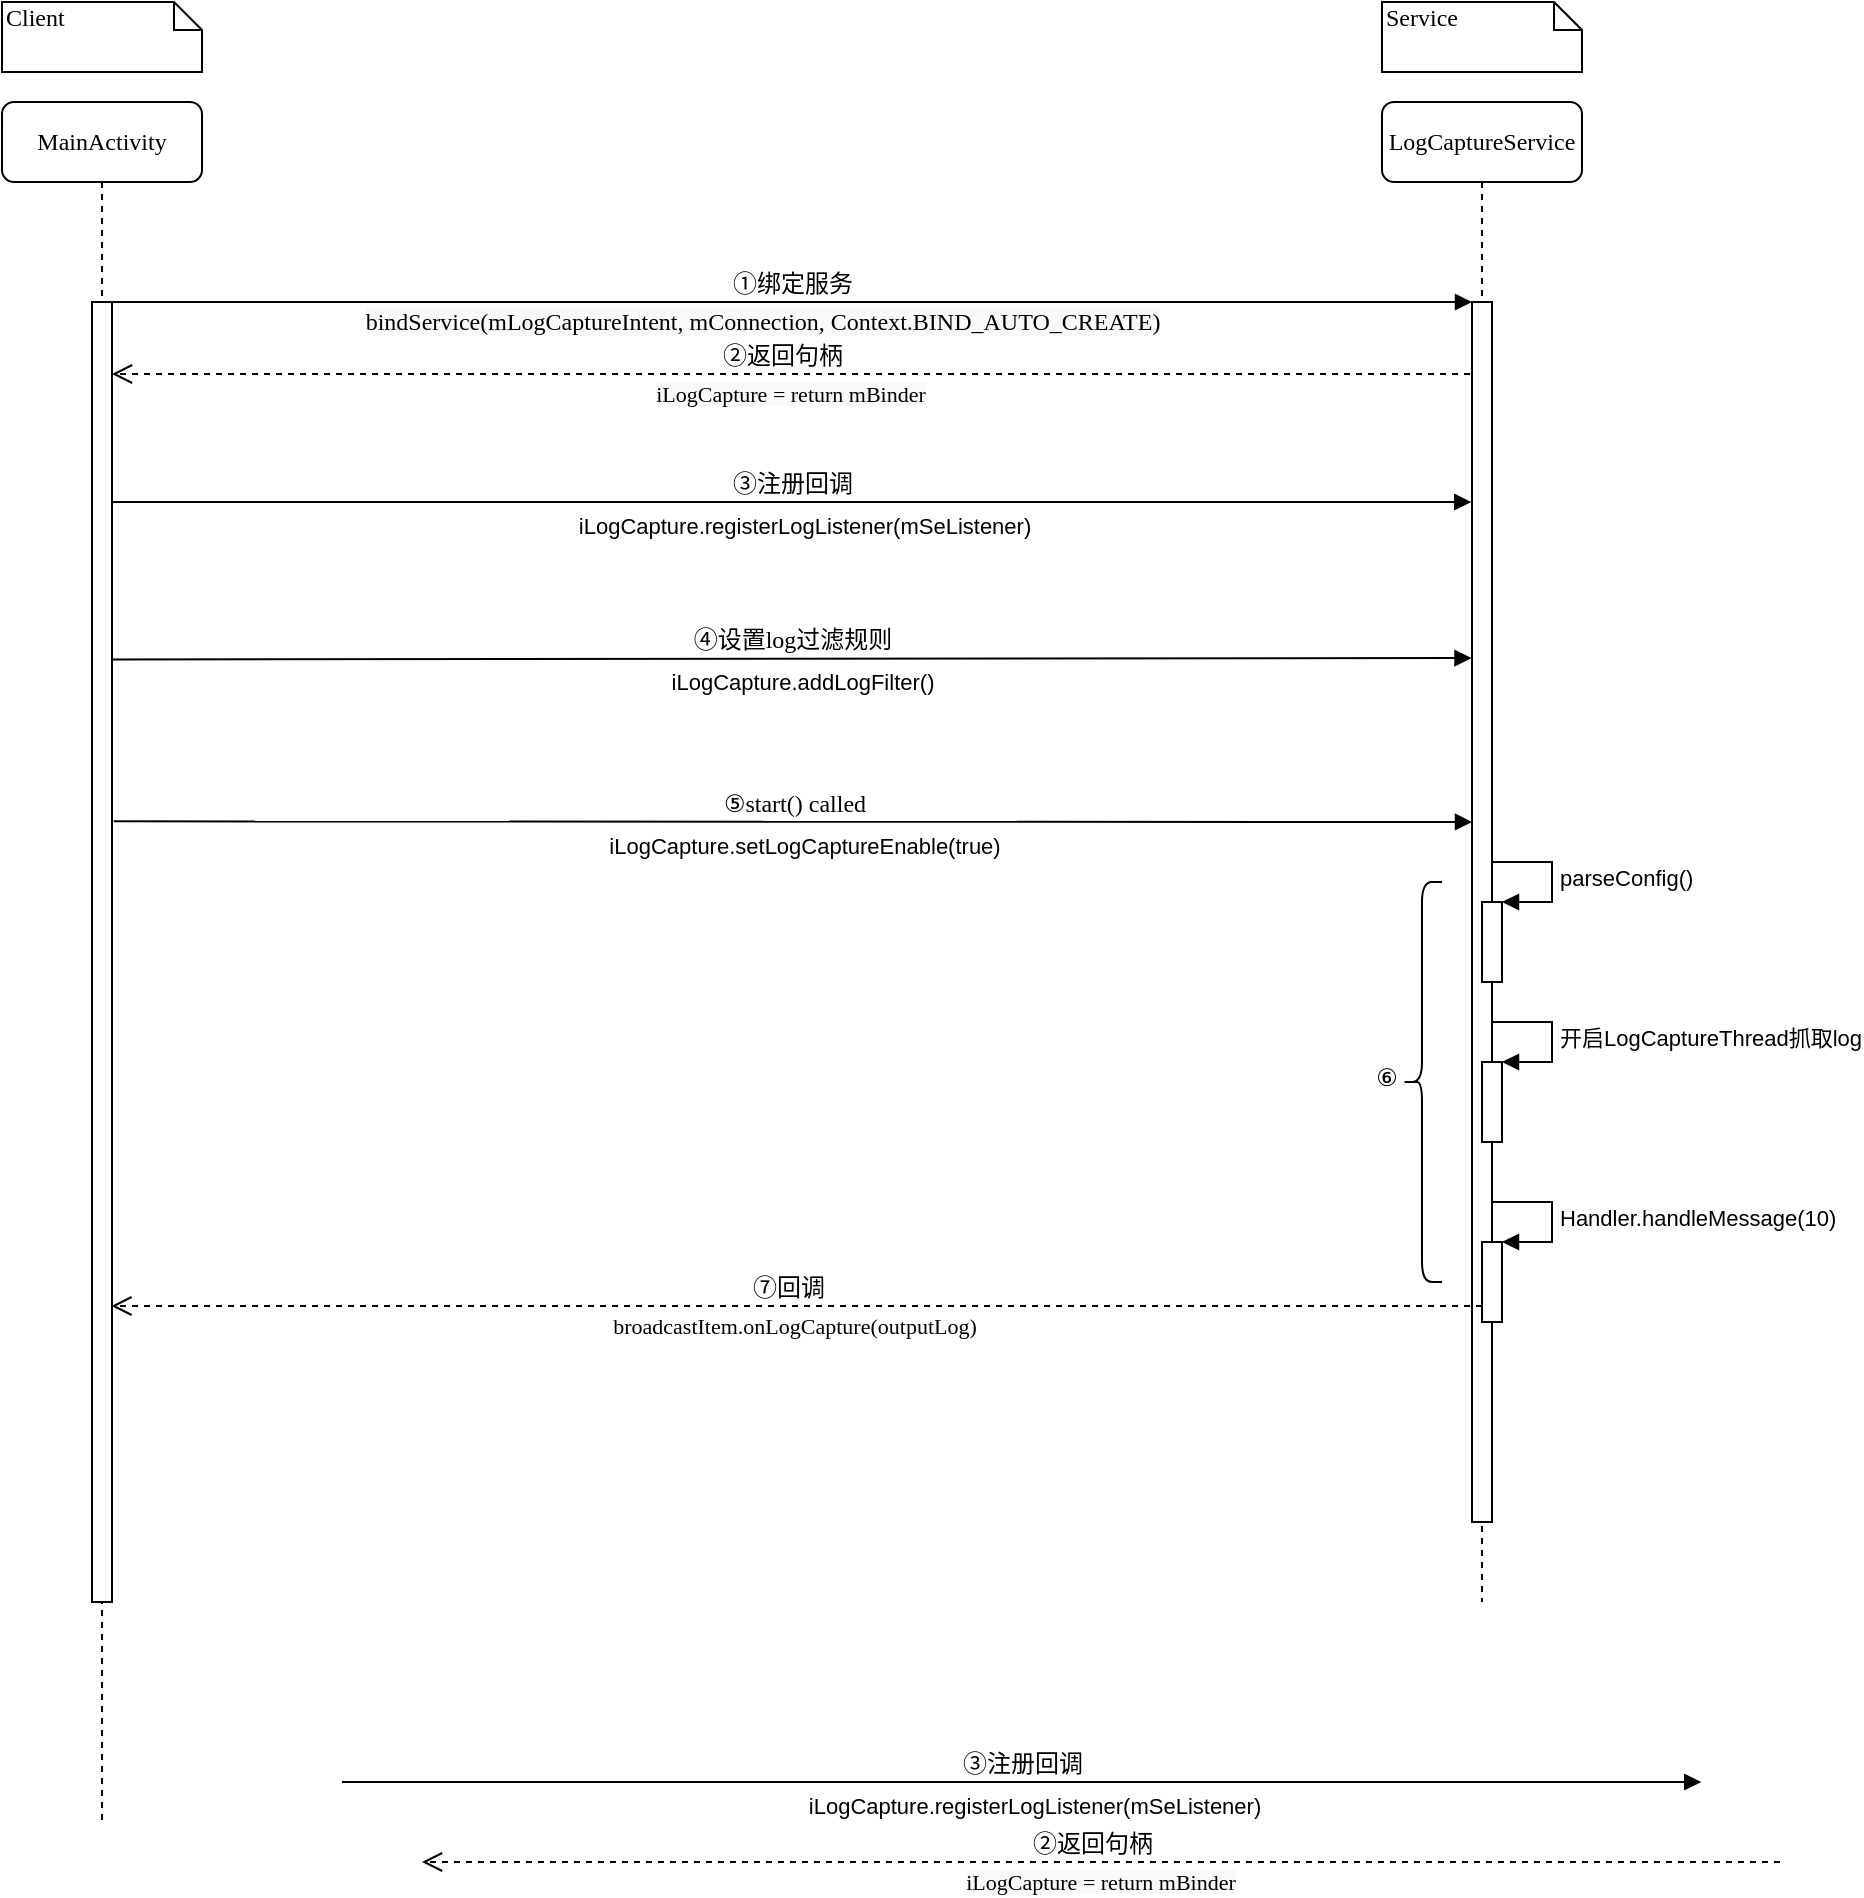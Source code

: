 <mxfile version="17.0.0" type="github">
  <diagram name="Page-1" id="13e1069c-82ec-6db2-03f1-153e76fe0fe0">
    <mxGraphModel dx="986" dy="504" grid="1" gridSize="10" guides="1" tooltips="1" connect="1" arrows="1" fold="1" page="1" pageScale="1" pageWidth="1100" pageHeight="850" background="none" math="0" shadow="0">
      <root>
        <mxCell id="0" />
        <mxCell id="1" parent="0" />
        <mxCell id="7baba1c4bc27f4b0-2" value="LogCaptureService" style="shape=umlLifeline;perimeter=lifelinePerimeter;whiteSpace=wrap;html=1;container=1;collapsible=0;recursiveResize=0;outlineConnect=0;rounded=1;shadow=0;comic=0;labelBackgroundColor=none;strokeWidth=1;fontFamily=Verdana;fontSize=12;align=center;" parent="1" vertex="1">
          <mxGeometry x="790" y="80" width="100" height="750" as="geometry" />
        </mxCell>
        <mxCell id="7baba1c4bc27f4b0-10" value="" style="html=1;points=[];perimeter=orthogonalPerimeter;rounded=0;shadow=0;comic=0;labelBackgroundColor=none;strokeWidth=1;fontFamily=Verdana;fontSize=12;align=center;" parent="7baba1c4bc27f4b0-2" vertex="1">
          <mxGeometry x="45" y="100" width="10" height="610" as="geometry" />
        </mxCell>
        <mxCell id="2GdhyHXG3PzUkVWqFxI4-21" value="" style="html=1;points=[];perimeter=orthogonalPerimeter;" vertex="1" parent="7baba1c4bc27f4b0-2">
          <mxGeometry x="50" y="400" width="10" height="40" as="geometry" />
        </mxCell>
        <mxCell id="2GdhyHXG3PzUkVWqFxI4-22" value="parseConfig()" style="edgeStyle=orthogonalEdgeStyle;html=1;align=left;spacingLeft=2;endArrow=block;rounded=0;entryX=1;entryY=0;" edge="1" target="2GdhyHXG3PzUkVWqFxI4-21" parent="7baba1c4bc27f4b0-2">
          <mxGeometry relative="1" as="geometry">
            <mxPoint x="55" y="380" as="sourcePoint" />
            <Array as="points">
              <mxPoint x="85" y="380" />
            </Array>
          </mxGeometry>
        </mxCell>
        <mxCell id="2GdhyHXG3PzUkVWqFxI4-23" value="" style="html=1;points=[];perimeter=orthogonalPerimeter;" vertex="1" parent="7baba1c4bc27f4b0-2">
          <mxGeometry x="50" y="480" width="10" height="40" as="geometry" />
        </mxCell>
        <mxCell id="2GdhyHXG3PzUkVWqFxI4-24" value="开启LogCaptureThread抓取log" style="edgeStyle=orthogonalEdgeStyle;html=1;align=left;spacingLeft=2;endArrow=block;rounded=0;entryX=1;entryY=0;" edge="1" target="2GdhyHXG3PzUkVWqFxI4-23" parent="7baba1c4bc27f4b0-2">
          <mxGeometry relative="1" as="geometry">
            <mxPoint x="55" y="460" as="sourcePoint" />
            <Array as="points">
              <mxPoint x="85" y="460" />
            </Array>
          </mxGeometry>
        </mxCell>
        <mxCell id="2GdhyHXG3PzUkVWqFxI4-25" value="" style="html=1;points=[];perimeter=orthogonalPerimeter;" vertex="1" parent="7baba1c4bc27f4b0-2">
          <mxGeometry x="50" y="570" width="10" height="40" as="geometry" />
        </mxCell>
        <mxCell id="2GdhyHXG3PzUkVWqFxI4-26" value="Handler.handleMessage(10)" style="edgeStyle=orthogonalEdgeStyle;html=1;align=left;spacingLeft=2;endArrow=block;rounded=0;entryX=1;entryY=0;" edge="1" target="2GdhyHXG3PzUkVWqFxI4-25" parent="7baba1c4bc27f4b0-2">
          <mxGeometry relative="1" as="geometry">
            <mxPoint x="55" y="550" as="sourcePoint" />
            <Array as="points">
              <mxPoint x="85" y="550" />
            </Array>
          </mxGeometry>
        </mxCell>
        <mxCell id="2GdhyHXG3PzUkVWqFxI4-28" value="" style="shape=curlyBracket;whiteSpace=wrap;html=1;rounded=1;" vertex="1" parent="7baba1c4bc27f4b0-2">
          <mxGeometry x="10" y="390" width="20" height="200" as="geometry" />
        </mxCell>
        <mxCell id="2GdhyHXG3PzUkVWqFxI4-27" value="⑥" style="text;html=1;resizable=0;autosize=1;align=center;verticalAlign=middle;points=[];fillColor=none;strokeColor=none;rounded=0;" vertex="1" parent="7baba1c4bc27f4b0-2">
          <mxGeometry x="-13" y="478" width="30" height="20" as="geometry" />
        </mxCell>
        <mxCell id="7baba1c4bc27f4b0-8" value="MainActivity" style="shape=umlLifeline;perimeter=lifelinePerimeter;whiteSpace=wrap;html=1;container=1;collapsible=0;recursiveResize=0;outlineConnect=0;rounded=1;shadow=0;comic=0;labelBackgroundColor=none;strokeWidth=1;fontFamily=Verdana;fontSize=12;align=center;" parent="1" vertex="1">
          <mxGeometry x="100" y="80" width="100" height="860" as="geometry" />
        </mxCell>
        <mxCell id="7baba1c4bc27f4b0-9" value="" style="html=1;points=[];perimeter=orthogonalPerimeter;rounded=0;shadow=0;comic=0;labelBackgroundColor=none;strokeWidth=1;fontFamily=Verdana;fontSize=12;align=center;" parent="7baba1c4bc27f4b0-8" vertex="1">
          <mxGeometry x="45" y="100" width="10" height="650" as="geometry" />
        </mxCell>
        <mxCell id="7baba1c4bc27f4b0-30" value="②返回句柄" style="html=1;verticalAlign=bottom;endArrow=open;dashed=1;endSize=8;labelBackgroundColor=none;fontFamily=Verdana;fontSize=12;edgeStyle=elbowEdgeStyle;elbow=vertical;" parent="1" target="7baba1c4bc27f4b0-9" edge="1">
          <mxGeometry x="0.013" relative="1" as="geometry">
            <mxPoint x="150" y="216" as="targetPoint" />
            <Array as="points">
              <mxPoint x="490" y="216" />
              <mxPoint x="570" y="586" />
            </Array>
            <mxPoint x="834" y="216" as="sourcePoint" />
            <mxPoint as="offset" />
          </mxGeometry>
        </mxCell>
        <mxCell id="2GdhyHXG3PzUkVWqFxI4-2" value="&lt;span style=&quot;background-color: rgb(248 , 249 , 250)&quot;&gt;&lt;font face=&quot;Verdana&quot;&gt;iLogCapture = return&amp;nbsp;mBinder&lt;/font&gt;&lt;/span&gt;" style="edgeLabel;html=1;align=center;verticalAlign=middle;resizable=0;points=[];" vertex="1" connectable="0" parent="7baba1c4bc27f4b0-30">
          <mxGeometry x="-0.024" y="2" relative="1" as="geometry">
            <mxPoint x="-9" y="8" as="offset" />
          </mxGeometry>
        </mxCell>
        <mxCell id="7baba1c4bc27f4b0-11" value="①绑定服务" style="html=1;verticalAlign=bottom;endArrow=block;entryX=0;entryY=0;labelBackgroundColor=none;fontFamily=Verdana;fontSize=12;edgeStyle=elbowEdgeStyle;elbow=vertical;" parent="1" source="7baba1c4bc27f4b0-9" target="7baba1c4bc27f4b0-10" edge="1">
          <mxGeometry relative="1" as="geometry">
            <mxPoint x="220" y="190" as="sourcePoint" />
          </mxGeometry>
        </mxCell>
        <mxCell id="2GdhyHXG3PzUkVWqFxI4-1" value="&lt;span style=&quot;font-family: &amp;#34;verdana&amp;#34; ; font-size: 12px ; background-color: rgb(248 , 249 , 250)&quot;&gt;bindService(mLogCaptureIntent, mConnection, Context.BIND_AUTO_CREATE)&lt;/span&gt;" style="edgeLabel;html=1;align=center;verticalAlign=middle;resizable=0;points=[];" vertex="1" connectable="0" parent="7baba1c4bc27f4b0-11">
          <mxGeometry x="0.053" relative="1" as="geometry">
            <mxPoint x="-33" y="10" as="offset" />
          </mxGeometry>
        </mxCell>
        <mxCell id="7baba1c4bc27f4b0-40" value="Client" style="shape=note;whiteSpace=wrap;html=1;size=14;verticalAlign=top;align=left;spacingTop=-6;rounded=0;shadow=0;comic=0;labelBackgroundColor=none;strokeWidth=1;fontFamily=Verdana;fontSize=12" parent="1" vertex="1">
          <mxGeometry x="100" y="30" width="100" height="35" as="geometry" />
        </mxCell>
        <mxCell id="7baba1c4bc27f4b0-41" value="Service" style="shape=note;whiteSpace=wrap;html=1;size=14;verticalAlign=top;align=left;spacingTop=-6;rounded=0;shadow=0;comic=0;labelBackgroundColor=none;strokeWidth=1;fontFamily=Verdana;fontSize=12" parent="1" vertex="1">
          <mxGeometry x="790" y="30" width="100" height="35" as="geometry" />
        </mxCell>
        <mxCell id="2GdhyHXG3PzUkVWqFxI4-5" value="③注册回调" style="html=1;verticalAlign=bottom;endArrow=block;entryX=-0.038;entryY=0.381;labelBackgroundColor=none;fontFamily=Verdana;fontSize=12;edgeStyle=elbowEdgeStyle;elbow=vertical;entryDx=0;entryDy=0;entryPerimeter=0;" edge="1" parent="1">
          <mxGeometry relative="1" as="geometry">
            <mxPoint x="155" y="280" as="sourcePoint" />
            <mxPoint x="834.62" y="280.45" as="targetPoint" />
          </mxGeometry>
        </mxCell>
        <mxCell id="2GdhyHXG3PzUkVWqFxI4-10" value="iLogCapture.registerLogListener(mSeListener)" style="edgeLabel;html=1;align=center;verticalAlign=middle;resizable=0;points=[];" vertex="1" connectable="0" parent="2GdhyHXG3PzUkVWqFxI4-5">
          <mxGeometry x="0.031" y="-1" relative="1" as="geometry">
            <mxPoint x="-5" y="11" as="offset" />
          </mxGeometry>
        </mxCell>
        <mxCell id="2GdhyHXG3PzUkVWqFxI4-11" value="②返回句柄" style="html=1;verticalAlign=bottom;endArrow=open;dashed=1;endSize=8;labelBackgroundColor=none;fontFamily=Verdana;fontSize=12;edgeStyle=elbowEdgeStyle;elbow=vertical;" edge="1" parent="1">
          <mxGeometry x="0.013" relative="1" as="geometry">
            <mxPoint x="310" y="960" as="targetPoint" />
            <Array as="points">
              <mxPoint x="645" y="960" />
              <mxPoint x="725" y="1330" />
            </Array>
            <mxPoint x="989" y="960" as="sourcePoint" />
            <mxPoint as="offset" />
          </mxGeometry>
        </mxCell>
        <mxCell id="2GdhyHXG3PzUkVWqFxI4-12" value="&lt;span style=&quot;background-color: rgb(248 , 249 , 250)&quot;&gt;&lt;font face=&quot;Verdana&quot;&gt;iLogCapture = return&amp;nbsp;mBinder&lt;/font&gt;&lt;/span&gt;" style="edgeLabel;html=1;align=center;verticalAlign=middle;resizable=0;points=[];" vertex="1" connectable="0" parent="2GdhyHXG3PzUkVWqFxI4-11">
          <mxGeometry x="-0.024" y="2" relative="1" as="geometry">
            <mxPoint x="-9" y="8" as="offset" />
          </mxGeometry>
        </mxCell>
        <mxCell id="2GdhyHXG3PzUkVWqFxI4-13" value="③注册回调" style="html=1;verticalAlign=bottom;endArrow=block;entryX=-0.038;entryY=0.381;labelBackgroundColor=none;fontFamily=Verdana;fontSize=12;edgeStyle=elbowEdgeStyle;elbow=vertical;entryDx=0;entryDy=0;entryPerimeter=0;" edge="1" parent="1">
          <mxGeometry relative="1" as="geometry">
            <mxPoint x="270" y="920" as="sourcePoint" />
            <mxPoint x="949.62" y="920.45" as="targetPoint" />
          </mxGeometry>
        </mxCell>
        <mxCell id="2GdhyHXG3PzUkVWqFxI4-14" value="iLogCapture.registerLogListener(mSeListener)" style="edgeLabel;html=1;align=center;verticalAlign=middle;resizable=0;points=[];" vertex="1" connectable="0" parent="2GdhyHXG3PzUkVWqFxI4-13">
          <mxGeometry x="0.031" y="-1" relative="1" as="geometry">
            <mxPoint x="-5" y="11" as="offset" />
          </mxGeometry>
        </mxCell>
        <mxCell id="2GdhyHXG3PzUkVWqFxI4-15" value="⑦回调&lt;span style=&quot;color: rgba(0 , 0 , 0 , 0) ; font-family: monospace ; font-size: 0px&quot;&gt;%3CmxGraphModel%3E%3Croot%3E%3CmxCell%20id%3D%220%22%2F%3E%3CmxCell%20id%3D%221%22%20parent%3D%220%22%2F%3E%3CmxCell%20id%3D%222%22%20value%3D%22%E2%91%A1%E8%BF%94%E5%9B%9E%E5%8F%A5%E6%9F%84%22%20style%3D%22html%3D1%3BverticalAlign%3Dbottom%3BendArrow%3Dopen%3Bdashed%3D1%3BendSize%3D8%3BlabelBackgroundColor%3Dnone%3BfontFamily%3DVerdana%3BfontSize%3D12%3BedgeStyle%3DelbowEdgeStyle%3Belbow%3Dvertical%3B%22%20edge%3D%221%22%20parent%3D%221%22%3E%3CmxGeometry%20x%3D%220.013%22%20relative%3D%221%22%20as%3D%22geometry%22%3E%3CmxPoint%20x%3D%22190%22%20y%3D%22500.0%22%20as%3D%22targetPoint%22%2F%3E%3CArray%20as%3D%22points%22%3E%3CmxPoint%20x%3D%22525%22%20y%3D%22500%22%2F%3E%3CmxPoint%20x%3D%22605%22%20y%3D%22870%22%2F%3E%3C%2FArray%3E%3CmxPoint%20x%3D%22869%22%20y%3D%22500.0%22%20as%3D%22sourcePoint%22%2F%3E%3CmxPoint%20as%3D%22offset%22%2F%3E%3C%2FmxGeometry%3E%3C%2FmxCell%3E%3CmxCell%20id%3D%223%22%20value%3D%22%26lt%3Bspan%20style%3D%26quot%3Bbackground-color%3A%20rgb(248%20%2C%20249%20%2C%20250)%26quot%3B%26gt%3B%26lt%3Bfont%20face%3D%26quot%3BVerdana%26quot%3B%26gt%3BiLogCapture%20%3D%20return%26amp%3Bnbsp%3BmBinder%26lt%3B%2Ffont%26gt%3B%26lt%3B%2Fspan%26gt%3B%22%20style%3D%22edgeLabel%3Bhtml%3D1%3Balign%3Dcenter%3BverticalAlign%3Dmiddle%3Bresizable%3D0%3Bpoints%3D%5B%5D%3B%22%20vertex%3D%221%22%20connectable%3D%220%22%20parent%3D%222%22%3E%3CmxGeometry%20x%3D%22-0.024%22%20y%3D%222%22%20relative%3D%221%22%20as%3D%22geometry%22%3E%3CmxPoint%20x%3D%22-9%22%20y%3D%228%22%20as%3D%22offset%22%2F%3E%3C%2FmxGeometry%3E%3C%2FmxCell%3E%3C%2Froot%3E%3C%2FmxGraphModel%3E&lt;/span&gt;&lt;font color=&quot;rgba(0, 0, 0, 0)&quot; face=&quot;monospace&quot;&gt;&lt;span style=&quot;font-size: 0px&quot;&gt;onLogCap&lt;/span&gt;&lt;/font&gt;" style="html=1;verticalAlign=bottom;endArrow=open;dashed=1;endSize=8;labelBackgroundColor=none;fontFamily=Verdana;fontSize=12;edgeStyle=elbowEdgeStyle;elbow=vertical;entryX=0.97;entryY=0.771;entryDx=0;entryDy=0;entryPerimeter=0;" edge="1" parent="1" source="2GdhyHXG3PzUkVWqFxI4-25" target="7baba1c4bc27f4b0-9">
          <mxGeometry x="0.013" relative="1" as="geometry">
            <mxPoint x="157.48" y="682.05" as="targetPoint" />
            <Array as="points">
              <mxPoint x="485" y="682" />
              <mxPoint x="565" y="1052" />
            </Array>
            <mxPoint x="836.43" y="683.53" as="sourcePoint" />
            <mxPoint as="offset" />
          </mxGeometry>
        </mxCell>
        <mxCell id="2GdhyHXG3PzUkVWqFxI4-16" value="&lt;font face=&quot;Verdana&quot;&gt;&lt;span style=&quot;font-size: 11px&quot;&gt;broadcastItem.onLogCapture(outputLog)&lt;/span&gt;&lt;/font&gt;" style="edgeLabel;html=1;align=center;verticalAlign=middle;resizable=0;points=[];" vertex="1" connectable="0" parent="2GdhyHXG3PzUkVWqFxI4-15">
          <mxGeometry x="-0.024" y="2" relative="1" as="geometry">
            <mxPoint x="-9" y="8" as="offset" />
          </mxGeometry>
        </mxCell>
        <mxCell id="2GdhyHXG3PzUkVWqFxI4-17" value="④设置log过滤规则" style="html=1;verticalAlign=bottom;endArrow=block;entryX=-0.025;entryY=0.378;labelBackgroundColor=none;fontFamily=Verdana;fontSize=12;edgeStyle=elbowEdgeStyle;elbow=vertical;entryDx=0;entryDy=0;entryPerimeter=0;exitX=0.975;exitY=0.388;exitDx=0;exitDy=0;exitPerimeter=0;" edge="1" parent="1">
          <mxGeometry relative="1" as="geometry">
            <mxPoint x="154.75" y="358.72" as="sourcePoint" />
            <mxPoint x="834.75" y="358.1" as="targetPoint" />
            <Array as="points">
              <mxPoint x="840" y="358" />
            </Array>
          </mxGeometry>
        </mxCell>
        <mxCell id="2GdhyHXG3PzUkVWqFxI4-18" value="iLogCapture.addLogFilter()" style="edgeLabel;html=1;align=center;verticalAlign=middle;resizable=0;points=[];" vertex="1" connectable="0" parent="2GdhyHXG3PzUkVWqFxI4-17">
          <mxGeometry x="0.031" y="-1" relative="1" as="geometry">
            <mxPoint x="-5" y="11" as="offset" />
          </mxGeometry>
        </mxCell>
        <mxCell id="2GdhyHXG3PzUkVWqFxI4-19" value="⑤start() called" style="html=1;verticalAlign=bottom;endArrow=block;labelBackgroundColor=none;fontFamily=Verdana;fontSize=12;edgeStyle=elbowEdgeStyle;elbow=vertical;exitX=1.091;exitY=0.588;exitDx=0;exitDy=0;exitPerimeter=0;" edge="1" parent="1">
          <mxGeometry relative="1" as="geometry">
            <mxPoint x="155.91" y="439.68" as="sourcePoint" />
            <mxPoint x="835" y="439.833" as="targetPoint" />
          </mxGeometry>
        </mxCell>
        <mxCell id="2GdhyHXG3PzUkVWqFxI4-20" value="iLogCapture.setLogCaptureEnable(true)" style="edgeLabel;html=1;align=center;verticalAlign=middle;resizable=0;points=[];" vertex="1" connectable="0" parent="2GdhyHXG3PzUkVWqFxI4-19">
          <mxGeometry x="0.031" y="-1" relative="1" as="geometry">
            <mxPoint x="-5" y="11" as="offset" />
          </mxGeometry>
        </mxCell>
      </root>
    </mxGraphModel>
  </diagram>
</mxfile>
